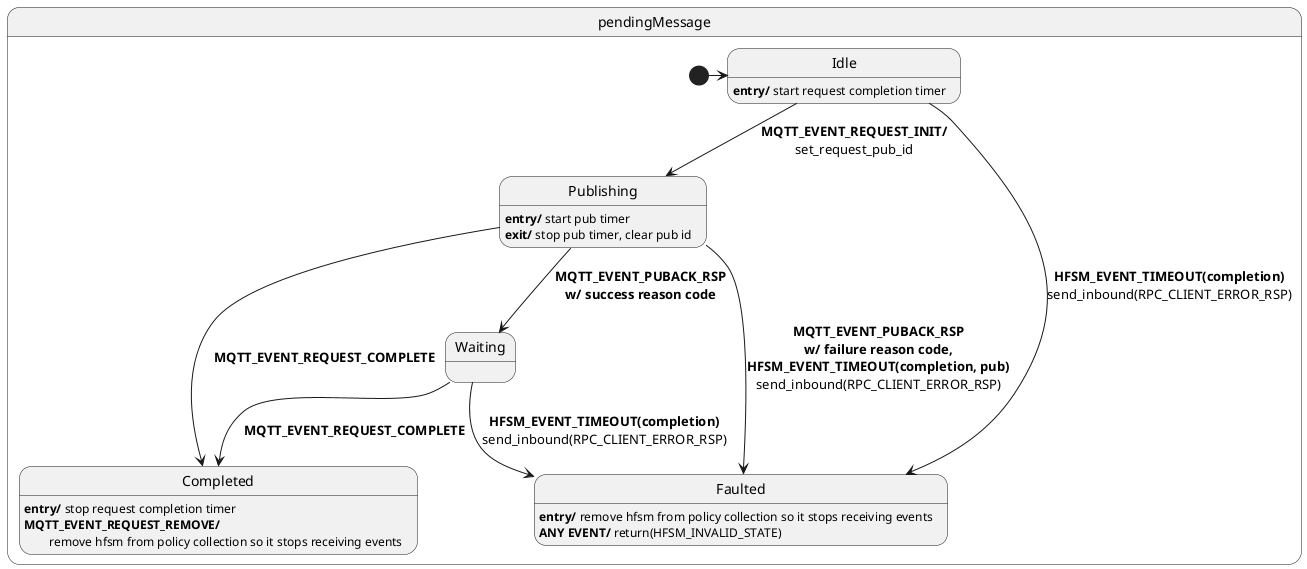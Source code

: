 @startuml
' ignore these as handled outside of this diagram: MQTT_EVENT_CONNECT_REQ, MQTT_EVENT_CONNECT_RSP, MQTT_EVENT_DISCONNECT_REQ, MQTT_EVENT_DISCONNECT_RSP
' Assumptions:
' 0. Unknown events are forwarded (in their original direction, either inbound or outbound).
' 1. send_inbound, send_outbound are used to send information to the app and network respectively.
' 2. All events check that they are for this request or have the correct pub id before processing them.


state pendingMessage {
  state Idle
  Idle: <b>entry/</b> start request completion timer

  state Publishing
  Publishing : <b>entry/</b> start pub timer
  Publishing : <b>exit/</b> stop pub timer, clear pub id

  state Waiting
  state Completed
  Completed : <b>entry/</b> stop request completion timer
  Completed : <b>MQTT_EVENT_REQUEST_REMOVE/</b> \n\tremove hfsm from policy collection so it stops receiving events
  state Faulted
  Faulted : <b>entry/</b> remove hfsm from policy collection so it stops receiving events
  Faulted : <b>ANY EVENT/</b> return(HFSM_INVALID_STATE)

  [*] -> Idle
  Idle --> Publishing : <b>MQTT_EVENT_REQUEST_INIT/</b>\nset_request_pub_id
  Publishing --> Waiting : <b>MQTT_EVENT_PUBACK_RSP</b>\n<b>w/ success reason code</b>
  Publishing --> Completed : <b>MQTT_EVENT_REQUEST_COMPLETE</b>
  Publishing --> Faulted : <b>MQTT_EVENT_PUBACK_RSP</b>\n<b>w/ failure reason code,</b>\n<b>HFSM_EVENT_TIMEOUT(completion, pub)</b>\nsend_inbound(RPC_CLIENT_ERROR_RSP)
  Waiting --> Completed : <b>MQTT_EVENT_REQUEST_COMPLETE</b>
  Waiting --> Faulted : <b>HFSM_EVENT_TIMEOUT(completion)</b>\nsend_inbound(RPC_CLIENT_ERROR_RSP)
  Idle --> Faulted : <b>HFSM_EVENT_TIMEOUT(completion)</b>\nsend_inbound(RPC_CLIENT_ERROR_RSP)

}

@enduml
